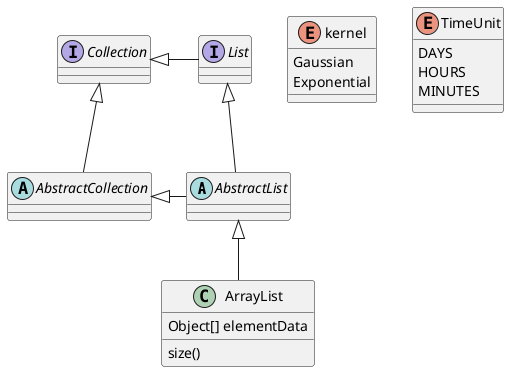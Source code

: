@startuml
'https://plantuml.com/class-diagram

abstract class AbstractList
abstract AbstractCollection
interface List
interface Collection

enum kernel{
    Gaussian
    Exponential
}

List <|-- AbstractList
Collection <|-- AbstractCollection

Collection <|- List
AbstractCollection <|- AbstractList
AbstractList <|-- ArrayList

class ArrayList {
Object[] elementData
size()
}

enum TimeUnit {
DAYS
HOURS
MINUTES
}

@enduml